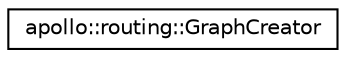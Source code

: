 digraph "Graphical Class Hierarchy"
{
  edge [fontname="Helvetica",fontsize="10",labelfontname="Helvetica",labelfontsize="10"];
  node [fontname="Helvetica",fontsize="10",shape=record];
  rankdir="LR";
  Node1 [label="apollo::routing::GraphCreator",height=0.2,width=0.4,color="black", fillcolor="white", style="filled",URL="$classapollo_1_1routing_1_1GraphCreator.html"];
}
